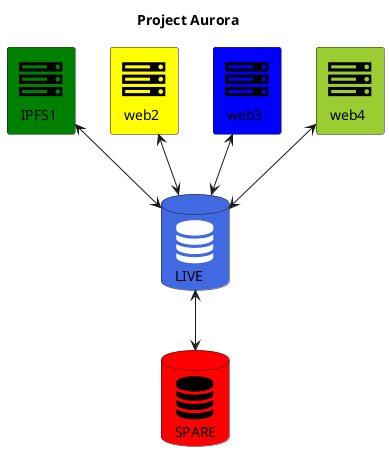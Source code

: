 @startuml
!include <tupadr3/common>
!include <tupadr3/font-awesome/server>
!include <tupadr3/font-awesome/database>

title Project Aurora

FA_SERVER(web1,IPFS1) #Green
FA_SERVER(web2,web2) #Yellow
FA_SERVER(web3,web3) #Blue
FA_SERVER(web4,web4) #YellowGreen

FA_DATABASE(db1,LIVE,database,white) #RoyalBlue
FA_DATABASE(db2,SPARE,database) #Red

db1 <--> db2

web1 <--> db1
web2 <--> db1
web3 <--> db1
web4 <--> db1
@enduml
